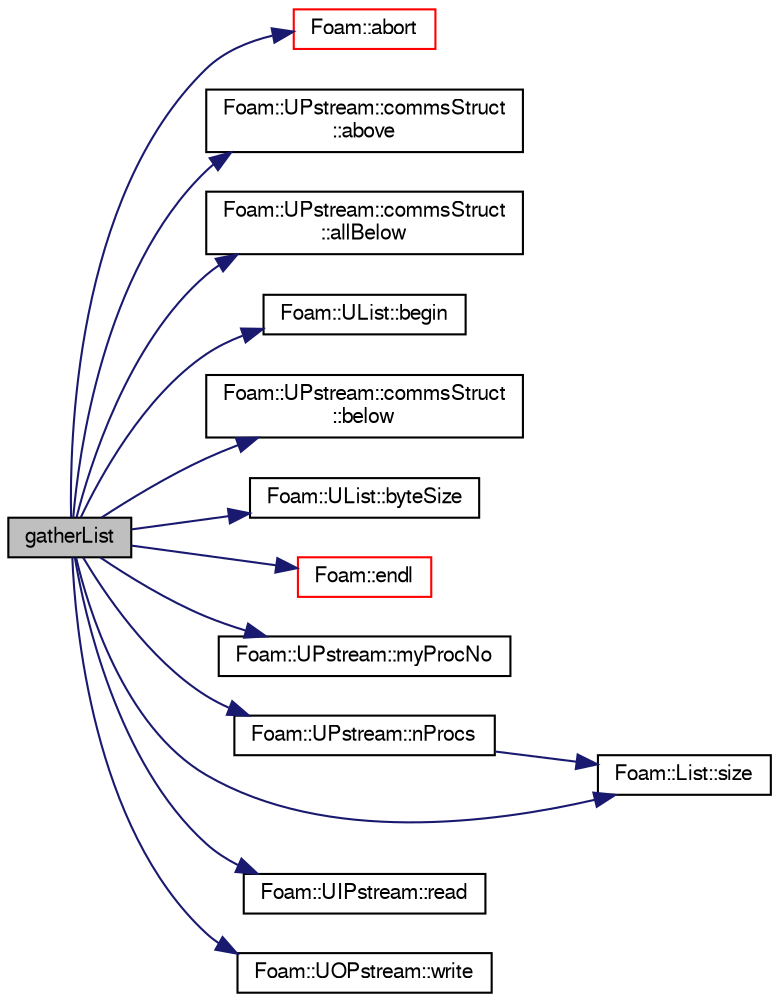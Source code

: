 digraph "gatherList"
{
  bgcolor="transparent";
  edge [fontname="FreeSans",fontsize="10",labelfontname="FreeSans",labelfontsize="10"];
  node [fontname="FreeSans",fontsize="10",shape=record];
  rankdir="LR";
  Node4215 [label="gatherList",height=0.2,width=0.4,color="black", fillcolor="grey75", style="filled", fontcolor="black"];
  Node4215 -> Node4216 [color="midnightblue",fontsize="10",style="solid",fontname="FreeSans"];
  Node4216 [label="Foam::abort",height=0.2,width=0.4,color="red",URL="$a21124.html#a447107a607d03e417307c203fa5fb44b"];
  Node4215 -> Node4259 [color="midnightblue",fontsize="10",style="solid",fontname="FreeSans"];
  Node4259 [label="Foam::UPstream::commsStruct\l::above",height=0.2,width=0.4,color="black",URL="$a26274.html#a553c64427f0c4f6000d961214723c14f"];
  Node4215 -> Node4260 [color="midnightblue",fontsize="10",style="solid",fontname="FreeSans"];
  Node4260 [label="Foam::UPstream::commsStruct\l::allBelow",height=0.2,width=0.4,color="black",URL="$a26274.html#af16c6bc0ae1fbe7ff943131d8346cda9"];
  Node4215 -> Node4261 [color="midnightblue",fontsize="10",style="solid",fontname="FreeSans"];
  Node4261 [label="Foam::UList::begin",height=0.2,width=0.4,color="black",URL="$a25698.html#a8a0643ef7f391465066f7f07d45ce934",tooltip="Return an iterator to begin traversing the UList. "];
  Node4215 -> Node4262 [color="midnightblue",fontsize="10",style="solid",fontname="FreeSans"];
  Node4262 [label="Foam::UPstream::commsStruct\l::below",height=0.2,width=0.4,color="black",URL="$a26274.html#afd4ae114527b9c925ffff2c2fe1341dd"];
  Node4215 -> Node4263 [color="midnightblue",fontsize="10",style="solid",fontname="FreeSans"];
  Node4263 [label="Foam::UList::byteSize",height=0.2,width=0.4,color="black",URL="$a25698.html#aa36dfadb2f396fa2a5d2827775598eae",tooltip="Return the binary size in number of characters of the UList. "];
  Node4215 -> Node4224 [color="midnightblue",fontsize="10",style="solid",fontname="FreeSans"];
  Node4224 [label="Foam::endl",height=0.2,width=0.4,color="red",URL="$a21124.html#a2db8fe02a0d3909e9351bb4275b23ce4",tooltip="Add newline and flush stream. "];
  Node4215 -> Node4264 [color="midnightblue",fontsize="10",style="solid",fontname="FreeSans"];
  Node4264 [label="Foam::UPstream::myProcNo",height=0.2,width=0.4,color="black",URL="$a26270.html#afc74d89573de32a3032c916f8cdd1733",tooltip="Number of this process (starting from masterNo() = 0) "];
  Node4215 -> Node4265 [color="midnightblue",fontsize="10",style="solid",fontname="FreeSans"];
  Node4265 [label="Foam::UPstream::nProcs",height=0.2,width=0.4,color="black",URL="$a26270.html#aada0e04d8127eda8ee95be0772754a4f",tooltip="Number of processes in parallel run. "];
  Node4265 -> Node4266 [color="midnightblue",fontsize="10",style="solid",fontname="FreeSans"];
  Node4266 [label="Foam::List::size",height=0.2,width=0.4,color="black",URL="$a25694.html#a8a5f6fa29bd4b500caf186f60245b384",tooltip="Override size to be inconsistent with allocated storage. "];
  Node4215 -> Node4267 [color="midnightblue",fontsize="10",style="solid",fontname="FreeSans"];
  Node4267 [label="Foam::UIPstream::read",height=0.2,width=0.4,color="black",URL="$a26258.html#a732980587e5b9c409ae433d73ca8698e",tooltip="Read into given buffer from given processor and return the. "];
  Node4215 -> Node4266 [color="midnightblue",fontsize="10",style="solid",fontname="FreeSans"];
  Node4215 -> Node4268 [color="midnightblue",fontsize="10",style="solid",fontname="FreeSans"];
  Node4268 [label="Foam::UOPstream::write",height=0.2,width=0.4,color="black",URL="$a26262.html#a0efefd773fa79fc3b687978f9e1ee9ba",tooltip="Write given buffer to given processor. "];
}
